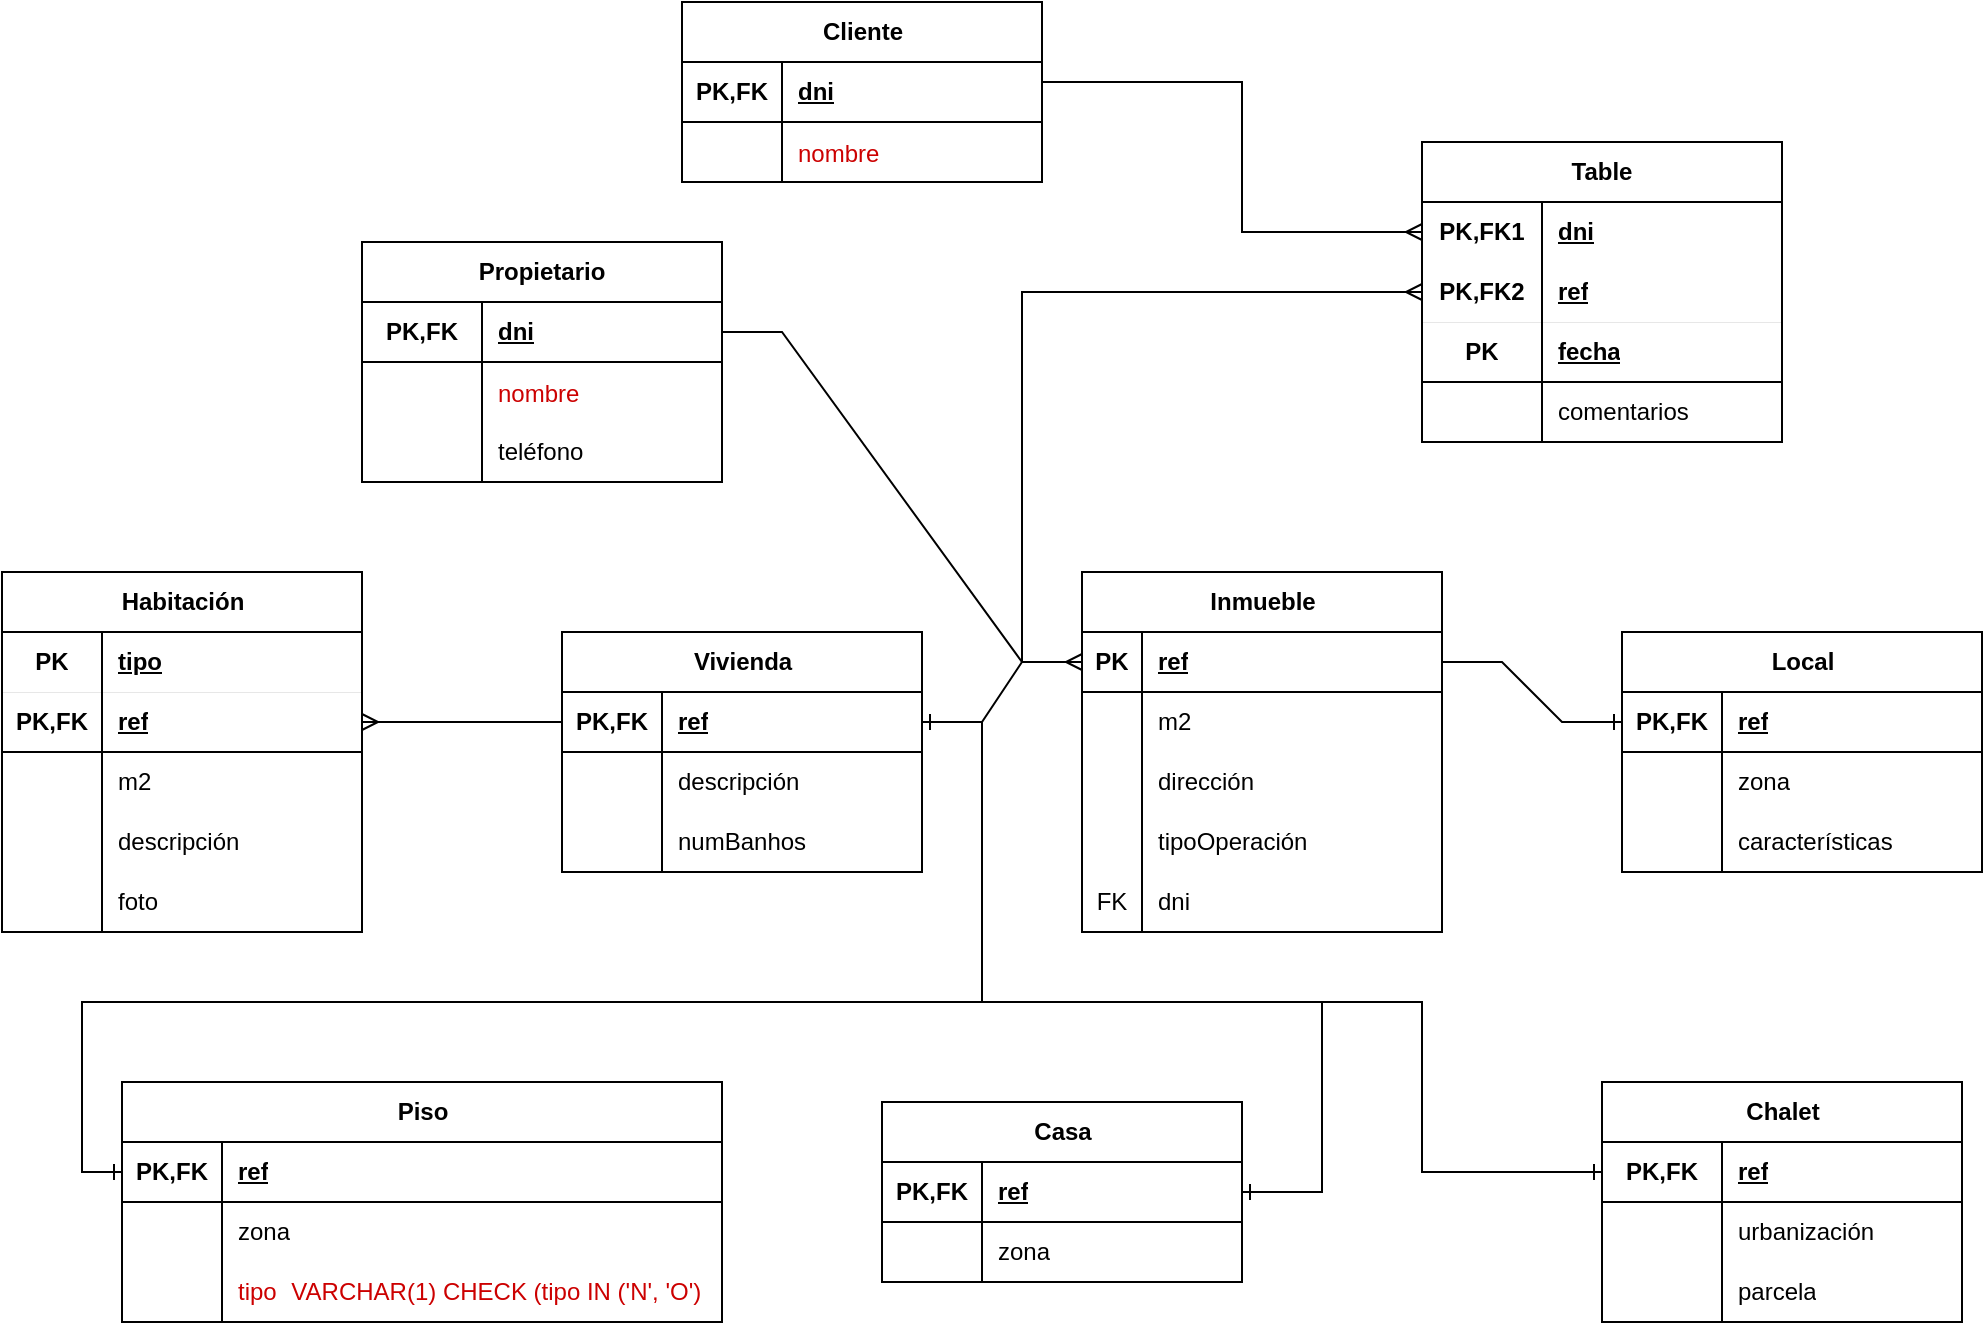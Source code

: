 <mxfile version="22.1.21" type="device">
  <diagram name="Página-1" id="rcPHuJ3DMQp-QZr8-p_H">
    <mxGraphModel dx="1498" dy="828" grid="1" gridSize="10" guides="1" tooltips="1" connect="1" arrows="1" fold="1" page="0" pageScale="1" pageWidth="827" pageHeight="1169" math="0" shadow="0">
      <root>
        <mxCell id="0" />
        <mxCell id="1" parent="0" />
        <mxCell id="OKw3Vv5lMLDCJfTan-Q7-1" value="Habitación" style="shape=table;startSize=30;container=1;collapsible=1;childLayout=tableLayout;fixedRows=1;rowLines=0;fontStyle=1;align=center;resizeLast=1;html=1;strokeColor=#000000;" vertex="1" parent="1">
          <mxGeometry x="-60" y="365" width="180" height="180" as="geometry" />
        </mxCell>
        <mxCell id="OKw3Vv5lMLDCJfTan-Q7-2" value="" style="shape=tableRow;horizontal=0;startSize=0;swimlaneHead=0;swimlaneBody=0;fillColor=none;collapsible=0;dropTarget=0;points=[[0,0.5],[1,0.5]];portConstraint=eastwest;top=0;left=0;right=0;bottom=1;strokeWidth=0;strokeColor=#000000;" vertex="1" parent="OKw3Vv5lMLDCJfTan-Q7-1">
          <mxGeometry y="30" width="180" height="30" as="geometry" />
        </mxCell>
        <mxCell id="OKw3Vv5lMLDCJfTan-Q7-3" value="PK" style="shape=partialRectangle;connectable=0;fillColor=none;top=0;left=0;bottom=0;right=0;fontStyle=1;overflow=hidden;whiteSpace=wrap;html=1;strokeColor=#000000;" vertex="1" parent="OKw3Vv5lMLDCJfTan-Q7-2">
          <mxGeometry width="50" height="30" as="geometry">
            <mxRectangle width="50" height="30" as="alternateBounds" />
          </mxGeometry>
        </mxCell>
        <mxCell id="OKw3Vv5lMLDCJfTan-Q7-4" value="tipo" style="shape=partialRectangle;connectable=0;fillColor=none;top=0;left=0;bottom=0;right=0;align=left;spacingLeft=6;fontStyle=5;overflow=hidden;whiteSpace=wrap;html=1;strokeColor=#000000;" vertex="1" parent="OKw3Vv5lMLDCJfTan-Q7-2">
          <mxGeometry x="50" width="130" height="30" as="geometry">
            <mxRectangle width="130" height="30" as="alternateBounds" />
          </mxGeometry>
        </mxCell>
        <mxCell id="OKw3Vv5lMLDCJfTan-Q7-5" value="" style="shape=tableRow;horizontal=0;startSize=0;swimlaneHead=0;swimlaneBody=0;fillColor=none;collapsible=0;dropTarget=0;points=[[0,0.5],[1,0.5]];portConstraint=eastwest;top=0;left=0;right=0;bottom=1;strokeColor=#000000;" vertex="1" parent="OKw3Vv5lMLDCJfTan-Q7-1">
          <mxGeometry y="60" width="180" height="30" as="geometry" />
        </mxCell>
        <mxCell id="OKw3Vv5lMLDCJfTan-Q7-6" value="PK,FK" style="shape=partialRectangle;connectable=0;fillColor=none;top=0;left=0;bottom=0;right=0;fontStyle=1;overflow=hidden;whiteSpace=wrap;html=1;strokeColor=#000000;" vertex="1" parent="OKw3Vv5lMLDCJfTan-Q7-5">
          <mxGeometry width="50" height="30" as="geometry">
            <mxRectangle width="50" height="30" as="alternateBounds" />
          </mxGeometry>
        </mxCell>
        <mxCell id="OKw3Vv5lMLDCJfTan-Q7-7" value="ref" style="shape=partialRectangle;connectable=0;fillColor=none;top=0;left=0;bottom=0;right=0;align=left;spacingLeft=6;fontStyle=5;overflow=hidden;whiteSpace=wrap;html=1;strokeColor=#000000;" vertex="1" parent="OKw3Vv5lMLDCJfTan-Q7-5">
          <mxGeometry x="50" width="130" height="30" as="geometry">
            <mxRectangle width="130" height="30" as="alternateBounds" />
          </mxGeometry>
        </mxCell>
        <mxCell id="OKw3Vv5lMLDCJfTan-Q7-8" value="" style="shape=tableRow;horizontal=0;startSize=0;swimlaneHead=0;swimlaneBody=0;fillColor=none;collapsible=0;dropTarget=0;points=[[0,0.5],[1,0.5]];portConstraint=eastwest;top=0;left=0;right=0;bottom=0;strokeColor=#000000;" vertex="1" parent="OKw3Vv5lMLDCJfTan-Q7-1">
          <mxGeometry y="90" width="180" height="30" as="geometry" />
        </mxCell>
        <mxCell id="OKw3Vv5lMLDCJfTan-Q7-9" value="" style="shape=partialRectangle;connectable=0;fillColor=none;top=0;left=0;bottom=0;right=0;editable=1;overflow=hidden;whiteSpace=wrap;html=1;strokeColor=#000000;" vertex="1" parent="OKw3Vv5lMLDCJfTan-Q7-8">
          <mxGeometry width="50" height="30" as="geometry">
            <mxRectangle width="50" height="30" as="alternateBounds" />
          </mxGeometry>
        </mxCell>
        <mxCell id="OKw3Vv5lMLDCJfTan-Q7-10" value="m2" style="shape=partialRectangle;connectable=0;fillColor=none;top=0;left=0;bottom=0;right=0;align=left;spacingLeft=6;overflow=hidden;whiteSpace=wrap;html=1;strokeColor=#000000;" vertex="1" parent="OKw3Vv5lMLDCJfTan-Q7-8">
          <mxGeometry x="50" width="130" height="30" as="geometry">
            <mxRectangle width="130" height="30" as="alternateBounds" />
          </mxGeometry>
        </mxCell>
        <mxCell id="OKw3Vv5lMLDCJfTan-Q7-11" value="" style="shape=tableRow;horizontal=0;startSize=0;swimlaneHead=0;swimlaneBody=0;fillColor=none;collapsible=0;dropTarget=0;points=[[0,0.5],[1,0.5]];portConstraint=eastwest;top=0;left=0;right=0;bottom=0;strokeColor=#000000;" vertex="1" parent="OKw3Vv5lMLDCJfTan-Q7-1">
          <mxGeometry y="120" width="180" height="30" as="geometry" />
        </mxCell>
        <mxCell id="OKw3Vv5lMLDCJfTan-Q7-12" value="" style="shape=partialRectangle;connectable=0;fillColor=none;top=0;left=0;bottom=0;right=0;editable=1;overflow=hidden;whiteSpace=wrap;html=1;strokeColor=#000000;" vertex="1" parent="OKw3Vv5lMLDCJfTan-Q7-11">
          <mxGeometry width="50" height="30" as="geometry">
            <mxRectangle width="50" height="30" as="alternateBounds" />
          </mxGeometry>
        </mxCell>
        <mxCell id="OKw3Vv5lMLDCJfTan-Q7-13" value="descripción" style="shape=partialRectangle;connectable=0;fillColor=none;top=0;left=0;bottom=0;right=0;align=left;spacingLeft=6;overflow=hidden;whiteSpace=wrap;html=1;strokeColor=#000000;" vertex="1" parent="OKw3Vv5lMLDCJfTan-Q7-11">
          <mxGeometry x="50" width="130" height="30" as="geometry">
            <mxRectangle width="130" height="30" as="alternateBounds" />
          </mxGeometry>
        </mxCell>
        <mxCell id="OKw3Vv5lMLDCJfTan-Q7-14" value="" style="shape=tableRow;horizontal=0;startSize=0;swimlaneHead=0;swimlaneBody=0;fillColor=none;collapsible=0;dropTarget=0;points=[[0,0.5],[1,0.5]];portConstraint=eastwest;top=0;left=0;right=0;bottom=0;strokeColor=#000000;" vertex="1" parent="OKw3Vv5lMLDCJfTan-Q7-1">
          <mxGeometry y="150" width="180" height="30" as="geometry" />
        </mxCell>
        <mxCell id="OKw3Vv5lMLDCJfTan-Q7-15" value="" style="shape=partialRectangle;connectable=0;fillColor=none;top=0;left=0;bottom=0;right=0;editable=1;overflow=hidden;whiteSpace=wrap;html=1;strokeColor=#000000;" vertex="1" parent="OKw3Vv5lMLDCJfTan-Q7-14">
          <mxGeometry width="50" height="30" as="geometry">
            <mxRectangle width="50" height="30" as="alternateBounds" />
          </mxGeometry>
        </mxCell>
        <mxCell id="OKw3Vv5lMLDCJfTan-Q7-16" value="foto" style="shape=partialRectangle;connectable=0;fillColor=none;top=0;left=0;bottom=0;right=0;align=left;spacingLeft=6;overflow=hidden;whiteSpace=wrap;html=1;strokeColor=#000000;" vertex="1" parent="OKw3Vv5lMLDCJfTan-Q7-14">
          <mxGeometry x="50" width="130" height="30" as="geometry">
            <mxRectangle width="130" height="30" as="alternateBounds" />
          </mxGeometry>
        </mxCell>
        <mxCell id="OKw3Vv5lMLDCJfTan-Q7-17" value="Inmueble" style="shape=table;startSize=30;container=1;collapsible=1;childLayout=tableLayout;fixedRows=1;rowLines=0;fontStyle=1;align=center;resizeLast=1;html=1;strokeColor=#000000;" vertex="1" parent="1">
          <mxGeometry x="480" y="365" width="180" height="180" as="geometry" />
        </mxCell>
        <mxCell id="OKw3Vv5lMLDCJfTan-Q7-18" value="" style="shape=tableRow;horizontal=0;startSize=0;swimlaneHead=0;swimlaneBody=0;fillColor=none;collapsible=0;dropTarget=0;points=[[0,0.5],[1,0.5]];portConstraint=eastwest;top=0;left=0;right=0;bottom=1;strokeColor=#000000;" vertex="1" parent="OKw3Vv5lMLDCJfTan-Q7-17">
          <mxGeometry y="30" width="180" height="30" as="geometry" />
        </mxCell>
        <mxCell id="OKw3Vv5lMLDCJfTan-Q7-19" value="PK" style="shape=partialRectangle;connectable=0;fillColor=none;top=0;left=0;bottom=0;right=0;fontStyle=1;overflow=hidden;whiteSpace=wrap;html=1;strokeColor=#000000;" vertex="1" parent="OKw3Vv5lMLDCJfTan-Q7-18">
          <mxGeometry width="30" height="30" as="geometry">
            <mxRectangle width="30" height="30" as="alternateBounds" />
          </mxGeometry>
        </mxCell>
        <mxCell id="OKw3Vv5lMLDCJfTan-Q7-20" value="ref" style="shape=partialRectangle;connectable=0;fillColor=none;top=0;left=0;bottom=0;right=0;align=left;spacingLeft=6;fontStyle=5;overflow=hidden;whiteSpace=wrap;html=1;strokeColor=#000000;" vertex="1" parent="OKw3Vv5lMLDCJfTan-Q7-18">
          <mxGeometry x="30" width="150" height="30" as="geometry">
            <mxRectangle width="150" height="30" as="alternateBounds" />
          </mxGeometry>
        </mxCell>
        <mxCell id="OKw3Vv5lMLDCJfTan-Q7-21" value="" style="shape=tableRow;horizontal=0;startSize=0;swimlaneHead=0;swimlaneBody=0;fillColor=none;collapsible=0;dropTarget=0;points=[[0,0.5],[1,0.5]];portConstraint=eastwest;top=0;left=0;right=0;bottom=0;strokeColor=#000000;" vertex="1" parent="OKw3Vv5lMLDCJfTan-Q7-17">
          <mxGeometry y="60" width="180" height="30" as="geometry" />
        </mxCell>
        <mxCell id="OKw3Vv5lMLDCJfTan-Q7-22" value="" style="shape=partialRectangle;connectable=0;fillColor=none;top=0;left=0;bottom=0;right=0;editable=1;overflow=hidden;whiteSpace=wrap;html=1;strokeColor=#000000;" vertex="1" parent="OKw3Vv5lMLDCJfTan-Q7-21">
          <mxGeometry width="30" height="30" as="geometry">
            <mxRectangle width="30" height="30" as="alternateBounds" />
          </mxGeometry>
        </mxCell>
        <mxCell id="OKw3Vv5lMLDCJfTan-Q7-23" value="m2" style="shape=partialRectangle;connectable=0;fillColor=none;top=0;left=0;bottom=0;right=0;align=left;spacingLeft=6;overflow=hidden;whiteSpace=wrap;html=1;strokeColor=#000000;" vertex="1" parent="OKw3Vv5lMLDCJfTan-Q7-21">
          <mxGeometry x="30" width="150" height="30" as="geometry">
            <mxRectangle width="150" height="30" as="alternateBounds" />
          </mxGeometry>
        </mxCell>
        <mxCell id="OKw3Vv5lMLDCJfTan-Q7-24" value="" style="shape=tableRow;horizontal=0;startSize=0;swimlaneHead=0;swimlaneBody=0;fillColor=none;collapsible=0;dropTarget=0;points=[[0,0.5],[1,0.5]];portConstraint=eastwest;top=0;left=0;right=0;bottom=0;strokeColor=#000000;" vertex="1" parent="OKw3Vv5lMLDCJfTan-Q7-17">
          <mxGeometry y="90" width="180" height="30" as="geometry" />
        </mxCell>
        <mxCell id="OKw3Vv5lMLDCJfTan-Q7-25" value="" style="shape=partialRectangle;connectable=0;fillColor=none;top=0;left=0;bottom=0;right=0;editable=1;overflow=hidden;whiteSpace=wrap;html=1;strokeColor=#000000;" vertex="1" parent="OKw3Vv5lMLDCJfTan-Q7-24">
          <mxGeometry width="30" height="30" as="geometry">
            <mxRectangle width="30" height="30" as="alternateBounds" />
          </mxGeometry>
        </mxCell>
        <mxCell id="OKw3Vv5lMLDCJfTan-Q7-26" value="dirección" style="shape=partialRectangle;connectable=0;fillColor=none;top=0;left=0;bottom=0;right=0;align=left;spacingLeft=6;overflow=hidden;whiteSpace=wrap;html=1;strokeColor=#000000;" vertex="1" parent="OKw3Vv5lMLDCJfTan-Q7-24">
          <mxGeometry x="30" width="150" height="30" as="geometry">
            <mxRectangle width="150" height="30" as="alternateBounds" />
          </mxGeometry>
        </mxCell>
        <mxCell id="OKw3Vv5lMLDCJfTan-Q7-27" value="" style="shape=tableRow;horizontal=0;startSize=0;swimlaneHead=0;swimlaneBody=0;fillColor=none;collapsible=0;dropTarget=0;points=[[0,0.5],[1,0.5]];portConstraint=eastwest;top=0;left=0;right=0;bottom=0;strokeColor=#000000;" vertex="1" parent="OKw3Vv5lMLDCJfTan-Q7-17">
          <mxGeometry y="120" width="180" height="30" as="geometry" />
        </mxCell>
        <mxCell id="OKw3Vv5lMLDCJfTan-Q7-28" value="" style="shape=partialRectangle;connectable=0;fillColor=none;top=0;left=0;bottom=0;right=0;editable=1;overflow=hidden;whiteSpace=wrap;html=1;strokeColor=#000000;" vertex="1" parent="OKw3Vv5lMLDCJfTan-Q7-27">
          <mxGeometry width="30" height="30" as="geometry">
            <mxRectangle width="30" height="30" as="alternateBounds" />
          </mxGeometry>
        </mxCell>
        <mxCell id="OKw3Vv5lMLDCJfTan-Q7-29" value="tipoOperación" style="shape=partialRectangle;connectable=0;fillColor=none;top=0;left=0;bottom=0;right=0;align=left;spacingLeft=6;overflow=hidden;whiteSpace=wrap;html=1;strokeColor=#000000;" vertex="1" parent="OKw3Vv5lMLDCJfTan-Q7-27">
          <mxGeometry x="30" width="150" height="30" as="geometry">
            <mxRectangle width="150" height="30" as="alternateBounds" />
          </mxGeometry>
        </mxCell>
        <mxCell id="OKw3Vv5lMLDCJfTan-Q7-30" value="" style="shape=tableRow;horizontal=0;startSize=0;swimlaneHead=0;swimlaneBody=0;fillColor=none;collapsible=0;dropTarget=0;points=[[0,0.5],[1,0.5]];portConstraint=eastwest;top=0;left=0;right=0;bottom=0;strokeColor=#000000;" vertex="1" parent="OKw3Vv5lMLDCJfTan-Q7-17">
          <mxGeometry y="150" width="180" height="30" as="geometry" />
        </mxCell>
        <mxCell id="OKw3Vv5lMLDCJfTan-Q7-31" value="FK" style="shape=partialRectangle;connectable=0;fillColor=none;top=0;left=0;bottom=0;right=0;fontStyle=0;overflow=hidden;whiteSpace=wrap;html=1;strokeColor=#000000;" vertex="1" parent="OKw3Vv5lMLDCJfTan-Q7-30">
          <mxGeometry width="30" height="30" as="geometry">
            <mxRectangle width="30" height="30" as="alternateBounds" />
          </mxGeometry>
        </mxCell>
        <mxCell id="OKw3Vv5lMLDCJfTan-Q7-32" value="dni" style="shape=partialRectangle;connectable=0;fillColor=none;top=0;left=0;bottom=0;right=0;align=left;spacingLeft=6;fontStyle=0;overflow=hidden;whiteSpace=wrap;html=1;strokeColor=#000000;" vertex="1" parent="OKw3Vv5lMLDCJfTan-Q7-30">
          <mxGeometry x="30" width="150" height="30" as="geometry">
            <mxRectangle width="150" height="30" as="alternateBounds" />
          </mxGeometry>
        </mxCell>
        <mxCell id="OKw3Vv5lMLDCJfTan-Q7-33" value="Vivienda" style="shape=table;startSize=30;container=1;collapsible=1;childLayout=tableLayout;fixedRows=1;rowLines=0;fontStyle=1;align=center;resizeLast=1;html=1;strokeColor=#000000;" vertex="1" parent="1">
          <mxGeometry x="220" y="395" width="180" height="120" as="geometry" />
        </mxCell>
        <mxCell id="OKw3Vv5lMLDCJfTan-Q7-34" value="" style="shape=tableRow;horizontal=0;startSize=0;swimlaneHead=0;swimlaneBody=0;fillColor=none;collapsible=0;dropTarget=0;points=[[0,0.5],[1,0.5]];portConstraint=eastwest;top=0;left=0;right=0;bottom=1;strokeColor=#000000;" vertex="1" parent="OKw3Vv5lMLDCJfTan-Q7-33">
          <mxGeometry y="30" width="180" height="30" as="geometry" />
        </mxCell>
        <mxCell id="OKw3Vv5lMLDCJfTan-Q7-35" value="PK,FK" style="shape=partialRectangle;connectable=0;fillColor=none;top=0;left=0;bottom=0;right=0;fontStyle=1;overflow=hidden;whiteSpace=wrap;html=1;strokeColor=#000000;" vertex="1" parent="OKw3Vv5lMLDCJfTan-Q7-34">
          <mxGeometry width="50" height="30" as="geometry">
            <mxRectangle width="50" height="30" as="alternateBounds" />
          </mxGeometry>
        </mxCell>
        <mxCell id="OKw3Vv5lMLDCJfTan-Q7-36" value="ref" style="shape=partialRectangle;connectable=0;fillColor=none;top=0;left=0;bottom=0;right=0;align=left;spacingLeft=6;fontStyle=5;overflow=hidden;whiteSpace=wrap;html=1;strokeColor=#000000;" vertex="1" parent="OKw3Vv5lMLDCJfTan-Q7-34">
          <mxGeometry x="50" width="130" height="30" as="geometry">
            <mxRectangle width="130" height="30" as="alternateBounds" />
          </mxGeometry>
        </mxCell>
        <mxCell id="OKw3Vv5lMLDCJfTan-Q7-37" value="" style="shape=tableRow;horizontal=0;startSize=0;swimlaneHead=0;swimlaneBody=0;fillColor=none;collapsible=0;dropTarget=0;points=[[0,0.5],[1,0.5]];portConstraint=eastwest;top=0;left=0;right=0;bottom=0;strokeColor=#000000;" vertex="1" parent="OKw3Vv5lMLDCJfTan-Q7-33">
          <mxGeometry y="60" width="180" height="30" as="geometry" />
        </mxCell>
        <mxCell id="OKw3Vv5lMLDCJfTan-Q7-38" value="" style="shape=partialRectangle;connectable=0;fillColor=none;top=0;left=0;bottom=0;right=0;editable=1;overflow=hidden;whiteSpace=wrap;html=1;strokeColor=#000000;" vertex="1" parent="OKw3Vv5lMLDCJfTan-Q7-37">
          <mxGeometry width="50" height="30" as="geometry">
            <mxRectangle width="50" height="30" as="alternateBounds" />
          </mxGeometry>
        </mxCell>
        <mxCell id="OKw3Vv5lMLDCJfTan-Q7-39" value="descripción" style="shape=partialRectangle;connectable=0;fillColor=none;top=0;left=0;bottom=0;right=0;align=left;spacingLeft=6;overflow=hidden;whiteSpace=wrap;html=1;strokeColor=#000000;" vertex="1" parent="OKw3Vv5lMLDCJfTan-Q7-37">
          <mxGeometry x="50" width="130" height="30" as="geometry">
            <mxRectangle width="130" height="30" as="alternateBounds" />
          </mxGeometry>
        </mxCell>
        <mxCell id="OKw3Vv5lMLDCJfTan-Q7-40" value="" style="shape=tableRow;horizontal=0;startSize=0;swimlaneHead=0;swimlaneBody=0;fillColor=none;collapsible=0;dropTarget=0;points=[[0,0.5],[1,0.5]];portConstraint=eastwest;top=0;left=0;right=0;bottom=0;strokeColor=#000000;" vertex="1" parent="OKw3Vv5lMLDCJfTan-Q7-33">
          <mxGeometry y="90" width="180" height="30" as="geometry" />
        </mxCell>
        <mxCell id="OKw3Vv5lMLDCJfTan-Q7-41" value="" style="shape=partialRectangle;connectable=0;fillColor=none;top=0;left=0;bottom=0;right=0;editable=1;overflow=hidden;whiteSpace=wrap;html=1;strokeColor=#000000;" vertex="1" parent="OKw3Vv5lMLDCJfTan-Q7-40">
          <mxGeometry width="50" height="30" as="geometry">
            <mxRectangle width="50" height="30" as="alternateBounds" />
          </mxGeometry>
        </mxCell>
        <mxCell id="OKw3Vv5lMLDCJfTan-Q7-42" value="numBanhos" style="shape=partialRectangle;connectable=0;fillColor=none;top=0;left=0;bottom=0;right=0;align=left;spacingLeft=6;overflow=hidden;whiteSpace=wrap;html=1;strokeColor=#000000;" vertex="1" parent="OKw3Vv5lMLDCJfTan-Q7-40">
          <mxGeometry x="50" width="130" height="30" as="geometry">
            <mxRectangle width="130" height="30" as="alternateBounds" />
          </mxGeometry>
        </mxCell>
        <mxCell id="OKw3Vv5lMLDCJfTan-Q7-44" value="" style="shape=partialRectangle;connectable=0;fillColor=none;top=0;left=0;bottom=0;right=0;editable=1;overflow=hidden;whiteSpace=wrap;html=1;strokeColor=#000000;" vertex="1" parent="1">
          <mxGeometry x="750" y="455" width="50" height="30" as="geometry">
            <mxRectangle width="50" height="30" as="alternateBounds" />
          </mxGeometry>
        </mxCell>
        <mxCell id="OKw3Vv5lMLDCJfTan-Q7-45" value="" style="shape=partialRectangle;connectable=0;fillColor=none;top=0;left=0;bottom=0;right=0;editable=1;overflow=hidden;whiteSpace=wrap;html=1;strokeColor=#000000;" vertex="1" parent="1">
          <mxGeometry x="750" y="485" width="50" height="30" as="geometry">
            <mxRectangle width="50" height="30" as="alternateBounds" />
          </mxGeometry>
        </mxCell>
        <mxCell id="OKw3Vv5lMLDCJfTan-Q7-46" value="Piso" style="shape=table;startSize=30;container=1;collapsible=1;childLayout=tableLayout;fixedRows=1;rowLines=0;fontStyle=1;align=center;resizeLast=1;html=1;strokeColor=#000000;" vertex="1" parent="1">
          <mxGeometry y="620" width="300" height="120" as="geometry" />
        </mxCell>
        <mxCell id="OKw3Vv5lMLDCJfTan-Q7-47" value="" style="shape=tableRow;horizontal=0;startSize=0;swimlaneHead=0;swimlaneBody=0;fillColor=none;collapsible=0;dropTarget=0;points=[[0,0.5],[1,0.5]];portConstraint=eastwest;top=0;left=0;right=0;bottom=1;strokeColor=#000000;" vertex="1" parent="OKw3Vv5lMLDCJfTan-Q7-46">
          <mxGeometry y="30" width="300" height="30" as="geometry" />
        </mxCell>
        <mxCell id="OKw3Vv5lMLDCJfTan-Q7-48" value="PK,FK" style="shape=partialRectangle;connectable=0;fillColor=none;top=0;left=0;bottom=0;right=0;fontStyle=1;overflow=hidden;whiteSpace=wrap;html=1;strokeColor=#000000;" vertex="1" parent="OKw3Vv5lMLDCJfTan-Q7-47">
          <mxGeometry width="50" height="30" as="geometry">
            <mxRectangle width="50" height="30" as="alternateBounds" />
          </mxGeometry>
        </mxCell>
        <mxCell id="OKw3Vv5lMLDCJfTan-Q7-49" value="ref" style="shape=partialRectangle;connectable=0;fillColor=none;top=0;left=0;bottom=0;right=0;align=left;spacingLeft=6;fontStyle=5;overflow=hidden;whiteSpace=wrap;html=1;strokeColor=#000000;" vertex="1" parent="OKw3Vv5lMLDCJfTan-Q7-47">
          <mxGeometry x="50" width="250" height="30" as="geometry">
            <mxRectangle width="250" height="30" as="alternateBounds" />
          </mxGeometry>
        </mxCell>
        <mxCell id="OKw3Vv5lMLDCJfTan-Q7-50" value="" style="shape=tableRow;horizontal=0;startSize=0;swimlaneHead=0;swimlaneBody=0;fillColor=none;collapsible=0;dropTarget=0;points=[[0,0.5],[1,0.5]];portConstraint=eastwest;top=0;left=0;right=0;bottom=0;strokeColor=#000000;" vertex="1" parent="OKw3Vv5lMLDCJfTan-Q7-46">
          <mxGeometry y="60" width="300" height="30" as="geometry" />
        </mxCell>
        <mxCell id="OKw3Vv5lMLDCJfTan-Q7-51" value="" style="shape=partialRectangle;connectable=0;fillColor=none;top=0;left=0;bottom=0;right=0;editable=1;overflow=hidden;whiteSpace=wrap;html=1;strokeColor=#000000;" vertex="1" parent="OKw3Vv5lMLDCJfTan-Q7-50">
          <mxGeometry width="50" height="30" as="geometry">
            <mxRectangle width="50" height="30" as="alternateBounds" />
          </mxGeometry>
        </mxCell>
        <mxCell id="OKw3Vv5lMLDCJfTan-Q7-52" value="zona" style="shape=partialRectangle;connectable=0;fillColor=none;top=0;left=0;bottom=0;right=0;align=left;spacingLeft=6;overflow=hidden;whiteSpace=wrap;html=1;strokeColor=#000000;" vertex="1" parent="OKw3Vv5lMLDCJfTan-Q7-50">
          <mxGeometry x="50" width="250" height="30" as="geometry">
            <mxRectangle width="250" height="30" as="alternateBounds" />
          </mxGeometry>
        </mxCell>
        <mxCell id="OKw3Vv5lMLDCJfTan-Q7-53" value="" style="shape=tableRow;horizontal=0;startSize=0;swimlaneHead=0;swimlaneBody=0;fillColor=none;collapsible=0;dropTarget=0;points=[[0,0.5],[1,0.5]];portConstraint=eastwest;top=0;left=0;right=0;bottom=0;strokeColor=#000000;" vertex="1" parent="OKw3Vv5lMLDCJfTan-Q7-46">
          <mxGeometry y="90" width="300" height="30" as="geometry" />
        </mxCell>
        <mxCell id="OKw3Vv5lMLDCJfTan-Q7-54" value="" style="shape=partialRectangle;connectable=0;fillColor=none;top=0;left=0;bottom=0;right=0;fontStyle=0;overflow=hidden;whiteSpace=wrap;html=1;strokeColor=#000000;" vertex="1" parent="OKw3Vv5lMLDCJfTan-Q7-53">
          <mxGeometry width="50" height="30" as="geometry">
            <mxRectangle width="50" height="30" as="alternateBounds" />
          </mxGeometry>
        </mxCell>
        <mxCell id="OKw3Vv5lMLDCJfTan-Q7-55" value="&lt;font color=&quot;#cc0000&quot;&gt;tipo&lt;span style=&quot;white-space: pre;&quot;&gt;&#x9;&lt;/span&gt;VARCHAR(1) CHECK (tipo IN (&#39;N&#39;, &#39;O&#39;)&lt;/font&gt;" style="shape=partialRectangle;connectable=0;fillColor=none;top=0;left=0;bottom=0;right=0;align=left;spacingLeft=6;fontStyle=0;overflow=hidden;whiteSpace=wrap;html=1;strokeColor=#000000;" vertex="1" parent="OKw3Vv5lMLDCJfTan-Q7-53">
          <mxGeometry x="50" width="250" height="30" as="geometry">
            <mxRectangle width="250" height="30" as="alternateBounds" />
          </mxGeometry>
        </mxCell>
        <mxCell id="OKw3Vv5lMLDCJfTan-Q7-56" value="" style="edgeStyle=entityRelationEdgeStyle;fontSize=12;html=1;endArrow=ERmany;rounded=0;entryX=1;entryY=0.5;entryDx=0;entryDy=0;exitX=0;exitY=0.5;exitDx=0;exitDy=0;strokeColor=#000000;" edge="1" parent="1" source="OKw3Vv5lMLDCJfTan-Q7-34" target="OKw3Vv5lMLDCJfTan-Q7-5">
          <mxGeometry width="100" height="100" relative="1" as="geometry">
            <mxPoint x="90" y="570" as="sourcePoint" />
            <mxPoint x="190" y="470" as="targetPoint" />
          </mxGeometry>
        </mxCell>
        <mxCell id="OKw3Vv5lMLDCJfTan-Q7-57" value="Casa" style="shape=table;startSize=30;container=1;collapsible=1;childLayout=tableLayout;fixedRows=1;rowLines=0;fontStyle=1;align=center;resizeLast=1;html=1;strokeColor=#000000;" vertex="1" parent="1">
          <mxGeometry x="380" y="630" width="180" height="90" as="geometry" />
        </mxCell>
        <mxCell id="OKw3Vv5lMLDCJfTan-Q7-58" value="" style="shape=tableRow;horizontal=0;startSize=0;swimlaneHead=0;swimlaneBody=0;fillColor=none;collapsible=0;dropTarget=0;points=[[0,0.5],[1,0.5]];portConstraint=eastwest;top=0;left=0;right=0;bottom=1;strokeColor=#000000;" vertex="1" parent="OKw3Vv5lMLDCJfTan-Q7-57">
          <mxGeometry y="30" width="180" height="30" as="geometry" />
        </mxCell>
        <mxCell id="OKw3Vv5lMLDCJfTan-Q7-59" value="PK,FK" style="shape=partialRectangle;connectable=0;fillColor=none;top=0;left=0;bottom=0;right=0;fontStyle=1;overflow=hidden;whiteSpace=wrap;html=1;strokeColor=#000000;" vertex="1" parent="OKw3Vv5lMLDCJfTan-Q7-58">
          <mxGeometry width="50" height="30" as="geometry">
            <mxRectangle width="50" height="30" as="alternateBounds" />
          </mxGeometry>
        </mxCell>
        <mxCell id="OKw3Vv5lMLDCJfTan-Q7-60" value="ref" style="shape=partialRectangle;connectable=0;fillColor=none;top=0;left=0;bottom=0;right=0;align=left;spacingLeft=6;fontStyle=5;overflow=hidden;whiteSpace=wrap;html=1;strokeColor=#000000;" vertex="1" parent="OKw3Vv5lMLDCJfTan-Q7-58">
          <mxGeometry x="50" width="130" height="30" as="geometry">
            <mxRectangle width="130" height="30" as="alternateBounds" />
          </mxGeometry>
        </mxCell>
        <mxCell id="OKw3Vv5lMLDCJfTan-Q7-61" value="" style="shape=tableRow;horizontal=0;startSize=0;swimlaneHead=0;swimlaneBody=0;fillColor=none;collapsible=0;dropTarget=0;points=[[0,0.5],[1,0.5]];portConstraint=eastwest;top=0;left=0;right=0;bottom=0;strokeColor=#000000;" vertex="1" parent="OKw3Vv5lMLDCJfTan-Q7-57">
          <mxGeometry y="60" width="180" height="30" as="geometry" />
        </mxCell>
        <mxCell id="OKw3Vv5lMLDCJfTan-Q7-62" value="" style="shape=partialRectangle;connectable=0;fillColor=none;top=0;left=0;bottom=0;right=0;editable=1;overflow=hidden;whiteSpace=wrap;html=1;strokeColor=#000000;" vertex="1" parent="OKw3Vv5lMLDCJfTan-Q7-61">
          <mxGeometry width="50" height="30" as="geometry">
            <mxRectangle width="50" height="30" as="alternateBounds" />
          </mxGeometry>
        </mxCell>
        <mxCell id="OKw3Vv5lMLDCJfTan-Q7-63" value="zona" style="shape=partialRectangle;connectable=0;fillColor=none;top=0;left=0;bottom=0;right=0;align=left;spacingLeft=6;overflow=hidden;whiteSpace=wrap;html=1;strokeColor=#000000;" vertex="1" parent="OKw3Vv5lMLDCJfTan-Q7-61">
          <mxGeometry x="50" width="130" height="30" as="geometry">
            <mxRectangle width="130" height="30" as="alternateBounds" />
          </mxGeometry>
        </mxCell>
        <mxCell id="OKw3Vv5lMLDCJfTan-Q7-64" value="Chalet" style="shape=table;startSize=30;container=1;collapsible=1;childLayout=tableLayout;fixedRows=1;rowLines=0;fontStyle=1;align=center;resizeLast=1;html=1;strokeColor=#000000;" vertex="1" parent="1">
          <mxGeometry x="740" y="620" width="180" height="120" as="geometry" />
        </mxCell>
        <mxCell id="OKw3Vv5lMLDCJfTan-Q7-65" value="" style="shape=tableRow;horizontal=0;startSize=0;swimlaneHead=0;swimlaneBody=0;fillColor=none;collapsible=0;dropTarget=0;points=[[0,0.5],[1,0.5]];portConstraint=eastwest;top=0;left=0;right=0;bottom=1;strokeColor=#000000;" vertex="1" parent="OKw3Vv5lMLDCJfTan-Q7-64">
          <mxGeometry y="30" width="180" height="30" as="geometry" />
        </mxCell>
        <mxCell id="OKw3Vv5lMLDCJfTan-Q7-66" value="PK,FK" style="shape=partialRectangle;connectable=0;fillColor=none;top=0;left=0;bottom=0;right=0;fontStyle=1;overflow=hidden;whiteSpace=wrap;html=1;strokeColor=#000000;" vertex="1" parent="OKw3Vv5lMLDCJfTan-Q7-65">
          <mxGeometry width="60" height="30" as="geometry">
            <mxRectangle width="60" height="30" as="alternateBounds" />
          </mxGeometry>
        </mxCell>
        <mxCell id="OKw3Vv5lMLDCJfTan-Q7-67" value="ref" style="shape=partialRectangle;connectable=0;fillColor=none;top=0;left=0;bottom=0;right=0;align=left;spacingLeft=6;fontStyle=5;overflow=hidden;whiteSpace=wrap;html=1;strokeColor=#000000;" vertex="1" parent="OKw3Vv5lMLDCJfTan-Q7-65">
          <mxGeometry x="60" width="120" height="30" as="geometry">
            <mxRectangle width="120" height="30" as="alternateBounds" />
          </mxGeometry>
        </mxCell>
        <mxCell id="OKw3Vv5lMLDCJfTan-Q7-68" value="" style="shape=tableRow;horizontal=0;startSize=0;swimlaneHead=0;swimlaneBody=0;fillColor=none;collapsible=0;dropTarget=0;points=[[0,0.5],[1,0.5]];portConstraint=eastwest;top=0;left=0;right=0;bottom=0;strokeColor=#000000;" vertex="1" parent="OKw3Vv5lMLDCJfTan-Q7-64">
          <mxGeometry y="60" width="180" height="30" as="geometry" />
        </mxCell>
        <mxCell id="OKw3Vv5lMLDCJfTan-Q7-69" value="" style="shape=partialRectangle;connectable=0;fillColor=none;top=0;left=0;bottom=0;right=0;editable=1;overflow=hidden;whiteSpace=wrap;html=1;strokeColor=#000000;" vertex="1" parent="OKw3Vv5lMLDCJfTan-Q7-68">
          <mxGeometry width="60" height="30" as="geometry">
            <mxRectangle width="60" height="30" as="alternateBounds" />
          </mxGeometry>
        </mxCell>
        <mxCell id="OKw3Vv5lMLDCJfTan-Q7-70" value="urbanización" style="shape=partialRectangle;connectable=0;fillColor=none;top=0;left=0;bottom=0;right=0;align=left;spacingLeft=6;overflow=hidden;whiteSpace=wrap;html=1;strokeColor=#000000;" vertex="1" parent="OKw3Vv5lMLDCJfTan-Q7-68">
          <mxGeometry x="60" width="120" height="30" as="geometry">
            <mxRectangle width="120" height="30" as="alternateBounds" />
          </mxGeometry>
        </mxCell>
        <mxCell id="OKw3Vv5lMLDCJfTan-Q7-71" value="" style="shape=tableRow;horizontal=0;startSize=0;swimlaneHead=0;swimlaneBody=0;fillColor=none;collapsible=0;dropTarget=0;points=[[0,0.5],[1,0.5]];portConstraint=eastwest;top=0;left=0;right=0;bottom=0;strokeColor=#000000;" vertex="1" parent="OKw3Vv5lMLDCJfTan-Q7-64">
          <mxGeometry y="90" width="180" height="30" as="geometry" />
        </mxCell>
        <mxCell id="OKw3Vv5lMLDCJfTan-Q7-72" value="" style="shape=partialRectangle;connectable=0;fillColor=none;top=0;left=0;bottom=0;right=0;editable=1;overflow=hidden;whiteSpace=wrap;html=1;strokeColor=#000000;" vertex="1" parent="OKw3Vv5lMLDCJfTan-Q7-71">
          <mxGeometry width="60" height="30" as="geometry">
            <mxRectangle width="60" height="30" as="alternateBounds" />
          </mxGeometry>
        </mxCell>
        <mxCell id="OKw3Vv5lMLDCJfTan-Q7-73" value="parcela" style="shape=partialRectangle;connectable=0;fillColor=none;top=0;left=0;bottom=0;right=0;align=left;spacingLeft=6;overflow=hidden;whiteSpace=wrap;html=1;strokeColor=#000000;" vertex="1" parent="OKw3Vv5lMLDCJfTan-Q7-71">
          <mxGeometry x="60" width="120" height="30" as="geometry">
            <mxRectangle width="120" height="30" as="alternateBounds" />
          </mxGeometry>
        </mxCell>
        <mxCell id="OKw3Vv5lMLDCJfTan-Q7-74" value="" style="edgeStyle=orthogonalEdgeStyle;fontSize=12;html=1;endArrow=ERone;endFill=1;rounded=0;entryX=0;entryY=0.5;entryDx=0;entryDy=0;elbow=vertical;exitX=1;exitY=0.5;exitDx=0;exitDy=0;strokeColor=#000000;" edge="1" parent="1" source="OKw3Vv5lMLDCJfTan-Q7-34" target="OKw3Vv5lMLDCJfTan-Q7-47">
          <mxGeometry width="100" height="100" relative="1" as="geometry">
            <mxPoint x="340" y="590" as="sourcePoint" />
            <mxPoint x="270" y="540" as="targetPoint" />
            <Array as="points">
              <mxPoint x="430" y="440" />
              <mxPoint x="430" y="580" />
              <mxPoint x="-20" y="580" />
              <mxPoint x="-20" y="665" />
            </Array>
          </mxGeometry>
        </mxCell>
        <mxCell id="OKw3Vv5lMLDCJfTan-Q7-75" value="" style="edgeStyle=orthogonalEdgeStyle;fontSize=12;html=1;endArrow=ERone;endFill=1;rounded=0;exitX=1;exitY=0.5;exitDx=0;exitDy=0;strokeColor=#000000;entryX=1;entryY=0.5;entryDx=0;entryDy=0;" edge="1" parent="1" source="OKw3Vv5lMLDCJfTan-Q7-34" target="OKw3Vv5lMLDCJfTan-Q7-58">
          <mxGeometry width="100" height="100" relative="1" as="geometry">
            <mxPoint x="420" y="600" as="sourcePoint" />
            <mxPoint x="520" y="500" as="targetPoint" />
            <Array as="points">
              <mxPoint x="430" y="440" />
              <mxPoint x="430" y="580" />
              <mxPoint x="600" y="580" />
              <mxPoint x="600" y="675" />
            </Array>
          </mxGeometry>
        </mxCell>
        <mxCell id="OKw3Vv5lMLDCJfTan-Q7-76" value="" style="edgeStyle=orthogonalEdgeStyle;fontSize=12;html=1;endArrow=ERone;endFill=1;rounded=0;exitX=1;exitY=0.5;exitDx=0;exitDy=0;entryX=0;entryY=0.5;entryDx=0;entryDy=0;strokeColor=#000000;" edge="1" parent="1" source="OKw3Vv5lMLDCJfTan-Q7-34" target="OKw3Vv5lMLDCJfTan-Q7-65">
          <mxGeometry width="100" height="100" relative="1" as="geometry">
            <mxPoint x="660" y="650" as="sourcePoint" />
            <mxPoint x="760" y="550" as="targetPoint" />
            <Array as="points">
              <mxPoint x="430" y="440" />
              <mxPoint x="430" y="580" />
              <mxPoint x="650" y="580" />
              <mxPoint x="650" y="665" />
            </Array>
          </mxGeometry>
        </mxCell>
        <mxCell id="OKw3Vv5lMLDCJfTan-Q7-77" value="" style="edgeStyle=entityRelationEdgeStyle;fontSize=12;html=1;endArrow=ERone;endFill=1;rounded=0;entryX=1;entryY=0.5;entryDx=0;entryDy=0;exitX=0;exitY=0.5;exitDx=0;exitDy=0;strokeColor=#000000;" edge="1" parent="1" source="OKw3Vv5lMLDCJfTan-Q7-18" target="OKw3Vv5lMLDCJfTan-Q7-34">
          <mxGeometry width="100" height="100" relative="1" as="geometry">
            <mxPoint x="370" y="370" as="sourcePoint" />
            <mxPoint x="470" y="270" as="targetPoint" />
          </mxGeometry>
        </mxCell>
        <mxCell id="OKw3Vv5lMLDCJfTan-Q7-78" value="" style="edgeStyle=entityRelationEdgeStyle;fontSize=12;html=1;endArrow=ERone;endFill=1;rounded=0;exitX=1;exitY=0.5;exitDx=0;exitDy=0;entryX=0;entryY=0.5;entryDx=0;entryDy=0;strokeColor=#000000;" edge="1" parent="1" source="OKw3Vv5lMLDCJfTan-Q7-18" target="OKw3Vv5lMLDCJfTan-Q7-116">
          <mxGeometry width="100" height="100" relative="1" as="geometry">
            <mxPoint x="720" y="690" as="sourcePoint" />
            <mxPoint x="750" y="440" as="targetPoint" />
          </mxGeometry>
        </mxCell>
        <mxCell id="OKw3Vv5lMLDCJfTan-Q7-86" value="Propietario" style="shape=table;startSize=30;container=1;collapsible=1;childLayout=tableLayout;fixedRows=1;rowLines=0;fontStyle=1;align=center;resizeLast=1;html=1;whiteSpace=wrap;strokeColor=#000000;" vertex="1" parent="1">
          <mxGeometry x="120" y="200" width="180" height="120" as="geometry" />
        </mxCell>
        <mxCell id="OKw3Vv5lMLDCJfTan-Q7-87" value="" style="shape=tableRow;horizontal=0;startSize=0;swimlaneHead=0;swimlaneBody=0;fillColor=none;collapsible=0;dropTarget=0;points=[[0,0.5],[1,0.5]];portConstraint=eastwest;top=0;left=0;right=0;bottom=1;html=1;strokeColor=#000000;" vertex="1" parent="OKw3Vv5lMLDCJfTan-Q7-86">
          <mxGeometry y="30" width="180" height="30" as="geometry" />
        </mxCell>
        <mxCell id="OKw3Vv5lMLDCJfTan-Q7-88" value="PK,FK" style="shape=partialRectangle;connectable=0;fillColor=none;top=0;left=0;bottom=0;right=0;fontStyle=1;overflow=hidden;html=1;whiteSpace=wrap;strokeColor=#000000;" vertex="1" parent="OKw3Vv5lMLDCJfTan-Q7-87">
          <mxGeometry width="60" height="30" as="geometry">
            <mxRectangle width="60" height="30" as="alternateBounds" />
          </mxGeometry>
        </mxCell>
        <mxCell id="OKw3Vv5lMLDCJfTan-Q7-89" value="dni" style="shape=partialRectangle;connectable=0;fillColor=none;top=0;left=0;bottom=0;right=0;align=left;spacingLeft=6;fontStyle=5;overflow=hidden;html=1;whiteSpace=wrap;strokeColor=#000000;" vertex="1" parent="OKw3Vv5lMLDCJfTan-Q7-87">
          <mxGeometry x="60" width="120" height="30" as="geometry">
            <mxRectangle width="120" height="30" as="alternateBounds" />
          </mxGeometry>
        </mxCell>
        <mxCell id="OKw3Vv5lMLDCJfTan-Q7-125" value="" style="shape=tableRow;horizontal=0;startSize=0;swimlaneHead=0;swimlaneBody=0;fillColor=none;collapsible=0;dropTarget=0;points=[[0,0.5],[1,0.5]];portConstraint=eastwest;top=0;left=0;right=0;bottom=0;strokeColor=#000000;" vertex="1" parent="OKw3Vv5lMLDCJfTan-Q7-86">
          <mxGeometry y="60" width="180" height="30" as="geometry" />
        </mxCell>
        <mxCell id="OKw3Vv5lMLDCJfTan-Q7-126" value="" style="shape=partialRectangle;connectable=0;fillColor=none;top=0;left=0;bottom=0;right=0;editable=1;overflow=hidden;strokeColor=#000000;" vertex="1" parent="OKw3Vv5lMLDCJfTan-Q7-125">
          <mxGeometry width="60" height="30" as="geometry">
            <mxRectangle width="60" height="30" as="alternateBounds" />
          </mxGeometry>
        </mxCell>
        <mxCell id="OKw3Vv5lMLDCJfTan-Q7-127" value="nombre" style="shape=partialRectangle;connectable=0;fillColor=none;top=0;left=0;bottom=0;right=0;align=left;spacingLeft=6;overflow=hidden;fontColor=#CC0000;strokeColor=#000000;" vertex="1" parent="OKw3Vv5lMLDCJfTan-Q7-125">
          <mxGeometry x="60" width="120" height="30" as="geometry">
            <mxRectangle width="120" height="30" as="alternateBounds" />
          </mxGeometry>
        </mxCell>
        <mxCell id="OKw3Vv5lMLDCJfTan-Q7-90" value="" style="shape=tableRow;horizontal=0;startSize=0;swimlaneHead=0;swimlaneBody=0;fillColor=none;collapsible=0;dropTarget=0;points=[[0,0.5],[1,0.5]];portConstraint=eastwest;top=0;left=0;right=0;bottom=0;html=1;strokeColor=#000000;" vertex="1" parent="OKw3Vv5lMLDCJfTan-Q7-86">
          <mxGeometry y="90" width="180" height="30" as="geometry" />
        </mxCell>
        <mxCell id="OKw3Vv5lMLDCJfTan-Q7-91" value="" style="shape=partialRectangle;connectable=0;fillColor=none;top=0;left=0;bottom=0;right=0;editable=1;overflow=hidden;html=1;whiteSpace=wrap;strokeColor=#000000;" vertex="1" parent="OKw3Vv5lMLDCJfTan-Q7-90">
          <mxGeometry width="60" height="30" as="geometry">
            <mxRectangle width="60" height="30" as="alternateBounds" />
          </mxGeometry>
        </mxCell>
        <mxCell id="OKw3Vv5lMLDCJfTan-Q7-92" value="teléfono" style="shape=partialRectangle;connectable=0;fillColor=none;top=0;left=0;bottom=0;right=0;align=left;spacingLeft=6;overflow=hidden;html=1;whiteSpace=wrap;strokeColor=#000000;" vertex="1" parent="OKw3Vv5lMLDCJfTan-Q7-90">
          <mxGeometry x="60" width="120" height="30" as="geometry">
            <mxRectangle width="120" height="30" as="alternateBounds" />
          </mxGeometry>
        </mxCell>
        <mxCell id="OKw3Vv5lMLDCJfTan-Q7-94" value="" style="edgeStyle=entityRelationEdgeStyle;fontSize=12;html=1;endArrow=ERmany;rounded=0;exitX=1;exitY=0.5;exitDx=0;exitDy=0;entryX=0;entryY=0.5;entryDx=0;entryDy=0;strokeColor=#000000;" edge="1" parent="1" source="OKw3Vv5lMLDCJfTan-Q7-87" target="OKw3Vv5lMLDCJfTan-Q7-18">
          <mxGeometry width="100" height="100" relative="1" as="geometry">
            <mxPoint x="420" y="340" as="sourcePoint" />
            <mxPoint x="520" y="240" as="targetPoint" />
          </mxGeometry>
        </mxCell>
        <mxCell id="OKw3Vv5lMLDCJfTan-Q7-95" value="Cliente" style="shape=table;startSize=30;container=1;collapsible=1;childLayout=tableLayout;fixedRows=1;rowLines=0;fontStyle=1;align=center;resizeLast=1;html=1;strokeColor=#000000;" vertex="1" parent="1">
          <mxGeometry x="280" y="80" width="180" height="90" as="geometry" />
        </mxCell>
        <mxCell id="OKw3Vv5lMLDCJfTan-Q7-96" value="" style="shape=tableRow;horizontal=0;startSize=0;swimlaneHead=0;swimlaneBody=0;fillColor=none;collapsible=0;dropTarget=0;points=[[0,0.5],[1,0.5]];portConstraint=eastwest;top=0;left=0;right=0;bottom=1;strokeColor=#000000;" vertex="1" parent="OKw3Vv5lMLDCJfTan-Q7-95">
          <mxGeometry y="30" width="180" height="30" as="geometry" />
        </mxCell>
        <mxCell id="OKw3Vv5lMLDCJfTan-Q7-97" value="PK,FK" style="shape=partialRectangle;connectable=0;fillColor=none;top=0;left=0;bottom=0;right=0;fontStyle=1;overflow=hidden;whiteSpace=wrap;html=1;strokeColor=#000000;" vertex="1" parent="OKw3Vv5lMLDCJfTan-Q7-96">
          <mxGeometry width="50" height="30" as="geometry">
            <mxRectangle width="50" height="30" as="alternateBounds" />
          </mxGeometry>
        </mxCell>
        <mxCell id="OKw3Vv5lMLDCJfTan-Q7-98" value="dni" style="shape=partialRectangle;connectable=0;fillColor=none;top=0;left=0;bottom=0;right=0;align=left;spacingLeft=6;fontStyle=5;overflow=hidden;whiteSpace=wrap;html=1;strokeColor=#000000;" vertex="1" parent="OKw3Vv5lMLDCJfTan-Q7-96">
          <mxGeometry x="50" width="130" height="30" as="geometry">
            <mxRectangle width="130" height="30" as="alternateBounds" />
          </mxGeometry>
        </mxCell>
        <mxCell id="OKw3Vv5lMLDCJfTan-Q7-128" value="" style="shape=tableRow;horizontal=0;startSize=0;swimlaneHead=0;swimlaneBody=0;fillColor=none;collapsible=0;dropTarget=0;points=[[0,0.5],[1,0.5]];portConstraint=eastwest;top=0;left=0;right=0;bottom=0;strokeColor=#000000;" vertex="1" parent="OKw3Vv5lMLDCJfTan-Q7-95">
          <mxGeometry y="60" width="180" height="30" as="geometry" />
        </mxCell>
        <mxCell id="OKw3Vv5lMLDCJfTan-Q7-129" value="" style="shape=partialRectangle;connectable=0;fillColor=none;top=0;left=0;bottom=0;right=0;editable=1;overflow=hidden;strokeColor=#000000;" vertex="1" parent="OKw3Vv5lMLDCJfTan-Q7-128">
          <mxGeometry width="50" height="30" as="geometry">
            <mxRectangle width="50" height="30" as="alternateBounds" />
          </mxGeometry>
        </mxCell>
        <mxCell id="OKw3Vv5lMLDCJfTan-Q7-130" value="nombre" style="shape=partialRectangle;connectable=0;fillColor=none;top=0;left=0;bottom=0;right=0;align=left;spacingLeft=6;overflow=hidden;fontColor=#CC0000;strokeColor=#000000;" vertex="1" parent="OKw3Vv5lMLDCJfTan-Q7-128">
          <mxGeometry x="50" width="130" height="30" as="geometry">
            <mxRectangle width="130" height="30" as="alternateBounds" />
          </mxGeometry>
        </mxCell>
        <mxCell id="OKw3Vv5lMLDCJfTan-Q7-100" value="Table" style="shape=table;startSize=30;container=1;collapsible=1;childLayout=tableLayout;fixedRows=1;rowLines=0;fontStyle=1;align=center;resizeLast=1;html=1;whiteSpace=wrap;strokeColor=#000000;" vertex="1" parent="1">
          <mxGeometry x="650" y="150" width="180" height="150" as="geometry" />
        </mxCell>
        <mxCell id="OKw3Vv5lMLDCJfTan-Q7-101" value="" style="shape=tableRow;horizontal=0;startSize=0;swimlaneHead=0;swimlaneBody=0;fillColor=none;collapsible=0;dropTarget=0;points=[[0,0.5],[1,0.5]];portConstraint=eastwest;top=0;left=0;right=0;bottom=0;html=1;strokeColor=#000000;" vertex="1" parent="OKw3Vv5lMLDCJfTan-Q7-100">
          <mxGeometry y="30" width="180" height="30" as="geometry" />
        </mxCell>
        <mxCell id="OKw3Vv5lMLDCJfTan-Q7-102" value="PK,FK1" style="shape=partialRectangle;connectable=0;fillColor=none;top=0;left=0;bottom=0;right=0;fontStyle=1;overflow=hidden;html=1;whiteSpace=wrap;strokeColor=#000000;" vertex="1" parent="OKw3Vv5lMLDCJfTan-Q7-101">
          <mxGeometry width="60" height="30" as="geometry">
            <mxRectangle width="60" height="30" as="alternateBounds" />
          </mxGeometry>
        </mxCell>
        <mxCell id="OKw3Vv5lMLDCJfTan-Q7-103" value="dni" style="shape=partialRectangle;connectable=0;fillColor=none;top=0;left=0;bottom=0;right=0;align=left;spacingLeft=6;fontStyle=5;overflow=hidden;html=1;whiteSpace=wrap;strokeColor=#000000;" vertex="1" parent="OKw3Vv5lMLDCJfTan-Q7-101">
          <mxGeometry x="60" width="120" height="30" as="geometry">
            <mxRectangle width="120" height="30" as="alternateBounds" />
          </mxGeometry>
        </mxCell>
        <mxCell id="OKw3Vv5lMLDCJfTan-Q7-104" value="" style="shape=tableRow;horizontal=0;startSize=0;swimlaneHead=0;swimlaneBody=0;fillColor=none;collapsible=0;dropTarget=0;points=[[0,0.5],[1,0.5]];portConstraint=eastwest;top=0;left=0;right=0;bottom=1;html=1;strokeWidth=0;strokeColor=#000000;" vertex="1" parent="OKw3Vv5lMLDCJfTan-Q7-100">
          <mxGeometry y="60" width="180" height="30" as="geometry" />
        </mxCell>
        <mxCell id="OKw3Vv5lMLDCJfTan-Q7-105" value="PK,FK2" style="shape=partialRectangle;connectable=0;fillColor=none;top=0;left=0;bottom=0;right=0;fontStyle=1;overflow=hidden;html=1;whiteSpace=wrap;strokeColor=#000000;" vertex="1" parent="OKw3Vv5lMLDCJfTan-Q7-104">
          <mxGeometry width="60" height="30" as="geometry">
            <mxRectangle width="60" height="30" as="alternateBounds" />
          </mxGeometry>
        </mxCell>
        <mxCell id="OKw3Vv5lMLDCJfTan-Q7-106" value="ref" style="shape=partialRectangle;connectable=0;fillColor=none;top=0;left=0;bottom=0;right=0;align=left;spacingLeft=6;fontStyle=5;overflow=hidden;html=1;whiteSpace=wrap;strokeColor=#000000;" vertex="1" parent="OKw3Vv5lMLDCJfTan-Q7-104">
          <mxGeometry x="60" width="120" height="30" as="geometry">
            <mxRectangle width="120" height="30" as="alternateBounds" />
          </mxGeometry>
        </mxCell>
        <mxCell id="OKw3Vv5lMLDCJfTan-Q7-107" value="" style="shape=tableRow;horizontal=0;startSize=0;swimlaneHead=0;swimlaneBody=0;fillColor=none;collapsible=0;dropTarget=0;points=[[0,0.5],[1,0.5]];portConstraint=eastwest;top=0;left=0;right=0;bottom=1;strokeColor=#000000;" vertex="1" parent="OKw3Vv5lMLDCJfTan-Q7-100">
          <mxGeometry y="90" width="180" height="30" as="geometry" />
        </mxCell>
        <mxCell id="OKw3Vv5lMLDCJfTan-Q7-108" value="PK" style="shape=partialRectangle;connectable=0;fillColor=none;top=0;left=0;bottom=0;right=0;fontStyle=1;overflow=hidden;whiteSpace=wrap;html=1;strokeColor=#000000;" vertex="1" parent="OKw3Vv5lMLDCJfTan-Q7-107">
          <mxGeometry width="60" height="30" as="geometry">
            <mxRectangle width="60" height="30" as="alternateBounds" />
          </mxGeometry>
        </mxCell>
        <mxCell id="OKw3Vv5lMLDCJfTan-Q7-109" value="fecha" style="shape=partialRectangle;connectable=0;fillColor=none;top=0;left=0;bottom=0;right=0;align=left;spacingLeft=6;fontStyle=5;overflow=hidden;whiteSpace=wrap;html=1;strokeColor=#000000;" vertex="1" parent="OKw3Vv5lMLDCJfTan-Q7-107">
          <mxGeometry x="60" width="120" height="30" as="geometry">
            <mxRectangle width="120" height="30" as="alternateBounds" />
          </mxGeometry>
        </mxCell>
        <mxCell id="OKw3Vv5lMLDCJfTan-Q7-110" value="" style="shape=tableRow;horizontal=0;startSize=0;swimlaneHead=0;swimlaneBody=0;fillColor=none;collapsible=0;dropTarget=0;points=[[0,0.5],[1,0.5]];portConstraint=eastwest;top=0;left=0;right=0;bottom=0;html=1;strokeColor=#000000;" vertex="1" parent="OKw3Vv5lMLDCJfTan-Q7-100">
          <mxGeometry y="120" width="180" height="30" as="geometry" />
        </mxCell>
        <mxCell id="OKw3Vv5lMLDCJfTan-Q7-111" value="" style="shape=partialRectangle;connectable=0;fillColor=none;top=0;left=0;bottom=0;right=0;editable=1;overflow=hidden;html=1;whiteSpace=wrap;strokeColor=#000000;" vertex="1" parent="OKw3Vv5lMLDCJfTan-Q7-110">
          <mxGeometry width="60" height="30" as="geometry">
            <mxRectangle width="60" height="30" as="alternateBounds" />
          </mxGeometry>
        </mxCell>
        <mxCell id="OKw3Vv5lMLDCJfTan-Q7-112" value="comentarios" style="shape=partialRectangle;connectable=0;fillColor=none;top=0;left=0;bottom=0;right=0;align=left;spacingLeft=6;overflow=hidden;html=1;whiteSpace=wrap;strokeColor=#000000;" vertex="1" parent="OKw3Vv5lMLDCJfTan-Q7-110">
          <mxGeometry x="60" width="120" height="30" as="geometry">
            <mxRectangle width="120" height="30" as="alternateBounds" />
          </mxGeometry>
        </mxCell>
        <mxCell id="OKw3Vv5lMLDCJfTan-Q7-113" value="" style="edgeStyle=elbowEdgeStyle;fontSize=12;html=1;endArrow=ERmany;rounded=0;exitX=0;exitY=0.5;exitDx=0;exitDy=0;entryX=0;entryY=0.5;entryDx=0;entryDy=0;strokeColor=#000000;" edge="1" parent="1" source="OKw3Vv5lMLDCJfTan-Q7-18" target="OKw3Vv5lMLDCJfTan-Q7-104">
          <mxGeometry width="100" height="100" relative="1" as="geometry">
            <mxPoint x="480" y="330" as="sourcePoint" />
            <mxPoint x="580" y="230" as="targetPoint" />
            <Array as="points">
              <mxPoint x="450" y="330" />
            </Array>
          </mxGeometry>
        </mxCell>
        <mxCell id="OKw3Vv5lMLDCJfTan-Q7-114" value="" style="edgeStyle=orthogonalEdgeStyle;fontSize=12;html=1;endArrow=ERmany;rounded=0;entryX=0;entryY=0.5;entryDx=0;entryDy=0;exitX=1;exitY=0.5;exitDx=0;exitDy=0;strokeColor=#000000;" edge="1" parent="1" source="OKw3Vv5lMLDCJfTan-Q7-96" target="OKw3Vv5lMLDCJfTan-Q7-101">
          <mxGeometry width="100" height="100" relative="1" as="geometry">
            <mxPoint x="500" y="270" as="sourcePoint" />
            <mxPoint x="600" y="170" as="targetPoint" />
            <Array as="points">
              <mxPoint x="460" y="120" />
              <mxPoint x="560" y="120" />
              <mxPoint x="560" y="195" />
            </Array>
          </mxGeometry>
        </mxCell>
        <mxCell id="OKw3Vv5lMLDCJfTan-Q7-115" value="Local" style="shape=table;startSize=30;container=1;collapsible=1;childLayout=tableLayout;fixedRows=1;rowLines=0;fontStyle=1;align=center;resizeLast=1;html=1;strokeColor=#000000;" vertex="1" parent="1">
          <mxGeometry x="750" y="395" width="180" height="120" as="geometry" />
        </mxCell>
        <mxCell id="OKw3Vv5lMLDCJfTan-Q7-116" value="" style="shape=tableRow;horizontal=0;startSize=0;swimlaneHead=0;swimlaneBody=0;fillColor=none;collapsible=0;dropTarget=0;points=[[0,0.5],[1,0.5]];portConstraint=eastwest;top=0;left=0;right=0;bottom=1;strokeColor=#000000;" vertex="1" parent="OKw3Vv5lMLDCJfTan-Q7-115">
          <mxGeometry y="30" width="180" height="30" as="geometry" />
        </mxCell>
        <mxCell id="OKw3Vv5lMLDCJfTan-Q7-117" value="PK,FK" style="shape=partialRectangle;connectable=0;fillColor=none;top=0;left=0;bottom=0;right=0;fontStyle=1;overflow=hidden;whiteSpace=wrap;html=1;strokeColor=#000000;" vertex="1" parent="OKw3Vv5lMLDCJfTan-Q7-116">
          <mxGeometry width="50" height="30" as="geometry">
            <mxRectangle width="50" height="30" as="alternateBounds" />
          </mxGeometry>
        </mxCell>
        <mxCell id="OKw3Vv5lMLDCJfTan-Q7-118" value="ref" style="shape=partialRectangle;connectable=0;fillColor=none;top=0;left=0;bottom=0;right=0;align=left;spacingLeft=6;fontStyle=5;overflow=hidden;whiteSpace=wrap;html=1;strokeColor=#000000;" vertex="1" parent="OKw3Vv5lMLDCJfTan-Q7-116">
          <mxGeometry x="50" width="130" height="30" as="geometry">
            <mxRectangle width="130" height="30" as="alternateBounds" />
          </mxGeometry>
        </mxCell>
        <mxCell id="OKw3Vv5lMLDCJfTan-Q7-119" value="" style="shape=tableRow;horizontal=0;startSize=0;swimlaneHead=0;swimlaneBody=0;fillColor=none;collapsible=0;dropTarget=0;points=[[0,0.5],[1,0.5]];portConstraint=eastwest;top=0;left=0;right=0;bottom=0;strokeColor=#000000;" vertex="1" parent="OKw3Vv5lMLDCJfTan-Q7-115">
          <mxGeometry y="60" width="180" height="30" as="geometry" />
        </mxCell>
        <mxCell id="OKw3Vv5lMLDCJfTan-Q7-120" value="" style="shape=partialRectangle;connectable=0;fillColor=none;top=0;left=0;bottom=0;right=0;editable=1;overflow=hidden;whiteSpace=wrap;html=1;strokeColor=#000000;" vertex="1" parent="OKw3Vv5lMLDCJfTan-Q7-119">
          <mxGeometry width="50" height="30" as="geometry">
            <mxRectangle width="50" height="30" as="alternateBounds" />
          </mxGeometry>
        </mxCell>
        <mxCell id="OKw3Vv5lMLDCJfTan-Q7-121" value="zona" style="shape=partialRectangle;connectable=0;fillColor=none;top=0;left=0;bottom=0;right=0;align=left;spacingLeft=6;overflow=hidden;whiteSpace=wrap;html=1;strokeColor=#000000;" vertex="1" parent="OKw3Vv5lMLDCJfTan-Q7-119">
          <mxGeometry x="50" width="130" height="30" as="geometry">
            <mxRectangle width="130" height="30" as="alternateBounds" />
          </mxGeometry>
        </mxCell>
        <mxCell id="OKw3Vv5lMLDCJfTan-Q7-122" value="" style="shape=tableRow;horizontal=0;startSize=0;swimlaneHead=0;swimlaneBody=0;fillColor=none;collapsible=0;dropTarget=0;points=[[0,0.5],[1,0.5]];portConstraint=eastwest;top=0;left=0;right=0;bottom=0;strokeColor=#000000;" vertex="1" parent="OKw3Vv5lMLDCJfTan-Q7-115">
          <mxGeometry y="90" width="180" height="30" as="geometry" />
        </mxCell>
        <mxCell id="OKw3Vv5lMLDCJfTan-Q7-123" value="" style="shape=partialRectangle;connectable=0;fillColor=none;top=0;left=0;bottom=0;right=0;editable=1;overflow=hidden;whiteSpace=wrap;html=1;strokeColor=#000000;" vertex="1" parent="OKw3Vv5lMLDCJfTan-Q7-122">
          <mxGeometry width="50" height="30" as="geometry">
            <mxRectangle width="50" height="30" as="alternateBounds" />
          </mxGeometry>
        </mxCell>
        <mxCell id="OKw3Vv5lMLDCJfTan-Q7-124" value="características" style="shape=partialRectangle;connectable=0;fillColor=none;top=0;left=0;bottom=0;right=0;align=left;spacingLeft=6;overflow=hidden;whiteSpace=wrap;html=1;strokeColor=#000000;" vertex="1" parent="OKw3Vv5lMLDCJfTan-Q7-122">
          <mxGeometry x="50" width="130" height="30" as="geometry">
            <mxRectangle width="130" height="30" as="alternateBounds" />
          </mxGeometry>
        </mxCell>
      </root>
    </mxGraphModel>
  </diagram>
</mxfile>
